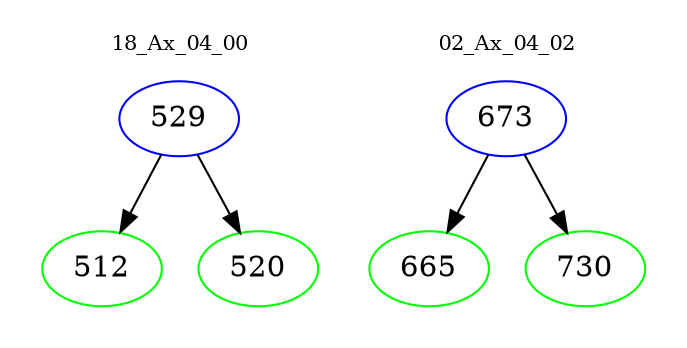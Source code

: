 digraph{
subgraph cluster_0 {
color = white
label = "18_Ax_04_00";
fontsize=10;
T0_529 [label="529", color="blue"]
T0_529 -> T0_512 [color="black"]
T0_512 [label="512", color="green"]
T0_529 -> T0_520 [color="black"]
T0_520 [label="520", color="green"]
}
subgraph cluster_1 {
color = white
label = "02_Ax_04_02";
fontsize=10;
T1_673 [label="673", color="blue"]
T1_673 -> T1_665 [color="black"]
T1_665 [label="665", color="green"]
T1_673 -> T1_730 [color="black"]
T1_730 [label="730", color="green"]
}
}
